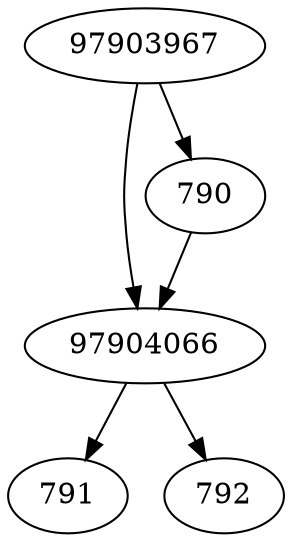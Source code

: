 strict digraph  {
97904066;
790;
791;
792;
97903967;
97904066 -> 791;
97904066 -> 792;
790 -> 97904066;
97903967 -> 97904066;
97903967 -> 790;
}
